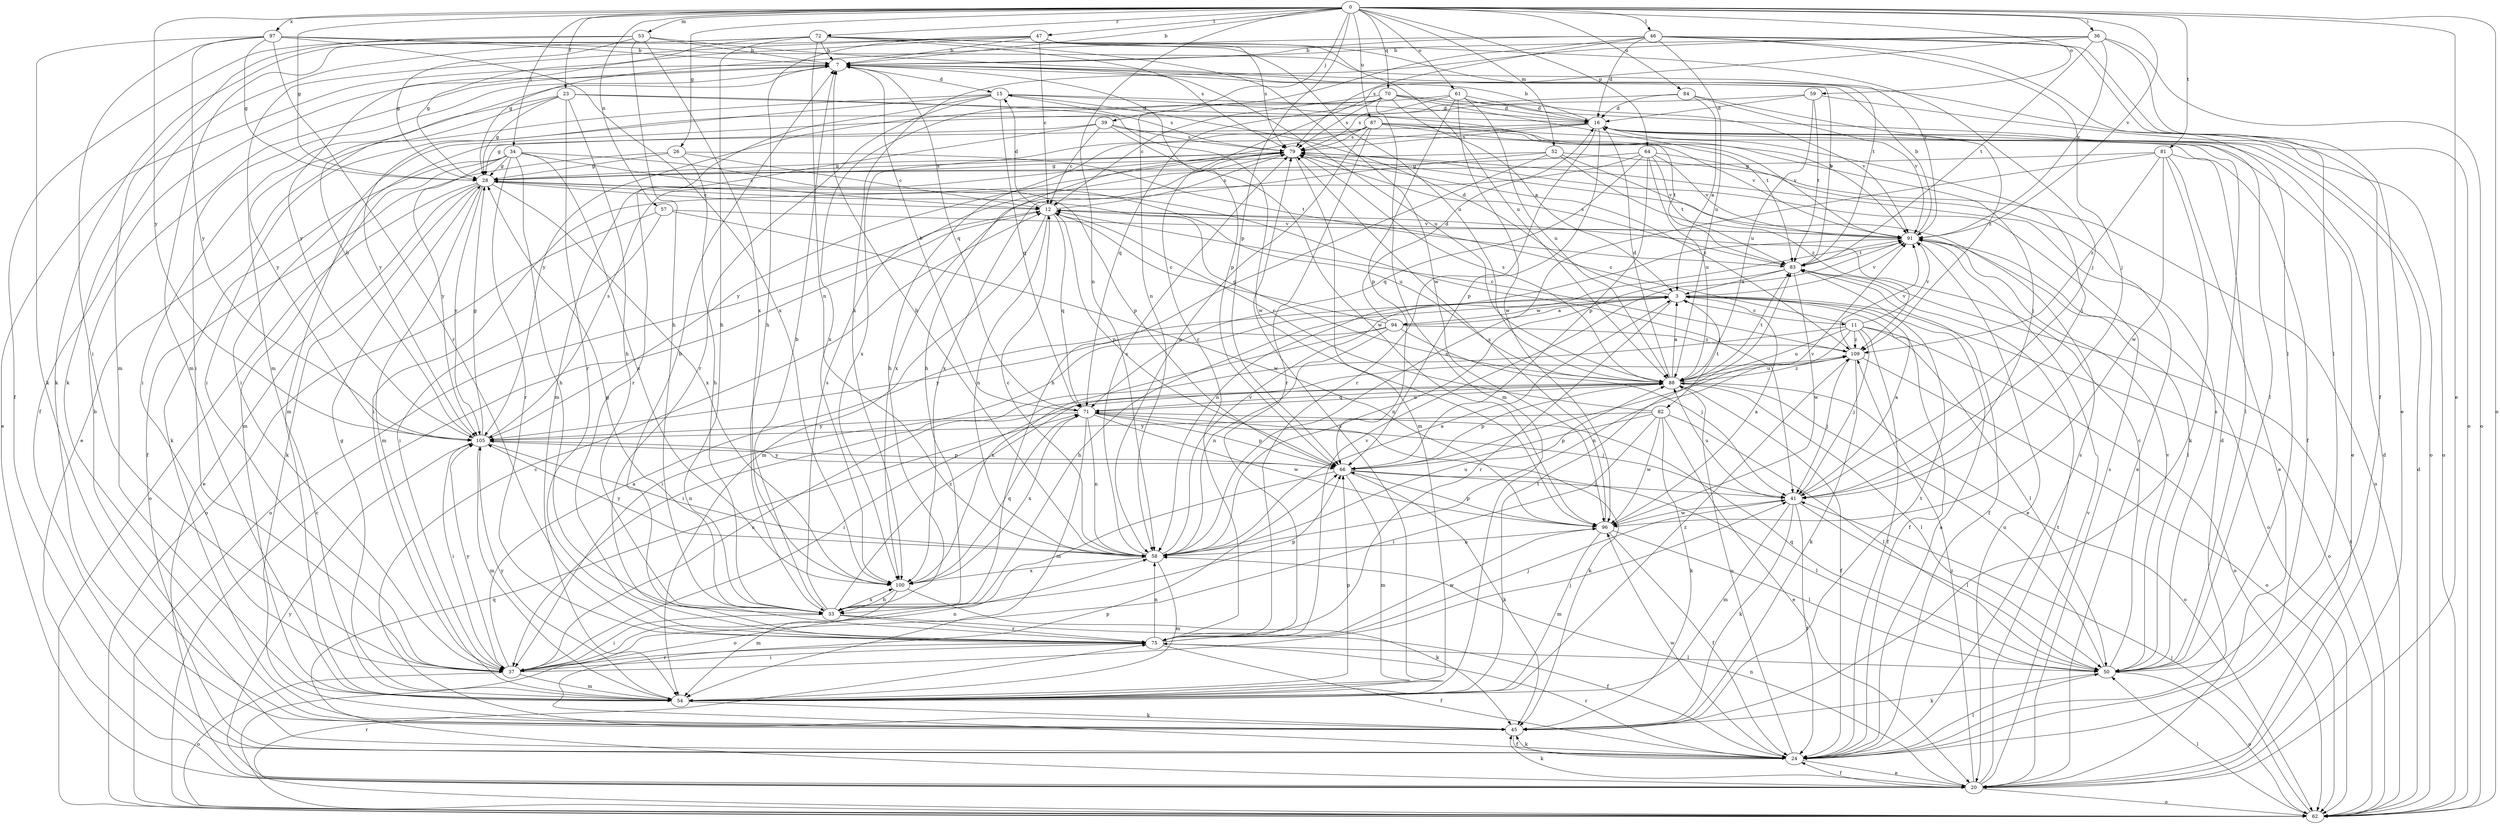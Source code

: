 strict digraph  {
0;
3;
7;
11;
12;
15;
16;
20;
23;
24;
26;
28;
33;
34;
36;
37;
39;
41;
45;
46;
47;
50;
52;
53;
54;
57;
58;
59;
61;
62;
64;
66;
70;
71;
72;
75;
79;
81;
82;
83;
84;
87;
88;
91;
94;
96;
97;
100;
105;
109;
0 -> 7  [label=b];
0 -> 20  [label=e];
0 -> 23  [label=f];
0 -> 26  [label=g];
0 -> 28  [label=g];
0 -> 34  [label=i];
0 -> 36  [label=i];
0 -> 39  [label=j];
0 -> 46  [label=l];
0 -> 47  [label=l];
0 -> 52  [label=m];
0 -> 53  [label=m];
0 -> 57  [label=n];
0 -> 58  [label=n];
0 -> 59  [label=o];
0 -> 61  [label=o];
0 -> 62  [label=o];
0 -> 64  [label=p];
0 -> 66  [label=p];
0 -> 70  [label=q];
0 -> 72  [label=r];
0 -> 81  [label=t];
0 -> 84  [label=u];
0 -> 87  [label=u];
0 -> 91  [label=v];
0 -> 97  [label=x];
0 -> 105  [label=y];
3 -> 11  [label=c];
3 -> 15  [label=d];
3 -> 24  [label=f];
3 -> 33  [label=h];
3 -> 37  [label=i];
3 -> 62  [label=o];
3 -> 75  [label=r];
3 -> 82  [label=t];
3 -> 91  [label=v];
3 -> 94  [label=w];
7 -> 15  [label=d];
7 -> 20  [label=e];
7 -> 24  [label=f];
7 -> 37  [label=i];
7 -> 66  [label=p];
7 -> 71  [label=q];
7 -> 88  [label=u];
11 -> 12  [label=c];
11 -> 24  [label=f];
11 -> 37  [label=i];
11 -> 41  [label=j];
11 -> 50  [label=l];
11 -> 58  [label=n];
11 -> 62  [label=o];
11 -> 88  [label=u];
11 -> 91  [label=v];
11 -> 109  [label=z];
12 -> 15  [label=d];
12 -> 54  [label=m];
12 -> 58  [label=n];
12 -> 62  [label=o];
12 -> 66  [label=p];
12 -> 71  [label=q];
12 -> 79  [label=s];
12 -> 91  [label=v];
15 -> 16  [label=d];
15 -> 20  [label=e];
15 -> 54  [label=m];
15 -> 71  [label=q];
15 -> 75  [label=r];
15 -> 79  [label=s];
15 -> 91  [label=v];
15 -> 105  [label=y];
16 -> 7  [label=b];
16 -> 20  [label=e];
16 -> 28  [label=g];
16 -> 33  [label=h];
16 -> 41  [label=j];
16 -> 50  [label=l];
16 -> 66  [label=p];
16 -> 75  [label=r];
16 -> 79  [label=s];
20 -> 16  [label=d];
20 -> 24  [label=f];
20 -> 45  [label=k];
20 -> 58  [label=n];
20 -> 62  [label=o];
20 -> 71  [label=q];
20 -> 79  [label=s];
20 -> 83  [label=t];
20 -> 91  [label=v];
20 -> 105  [label=y];
20 -> 109  [label=z];
23 -> 16  [label=d];
23 -> 28  [label=g];
23 -> 33  [label=h];
23 -> 37  [label=i];
23 -> 75  [label=r];
23 -> 96  [label=w];
23 -> 105  [label=y];
24 -> 3  [label=a];
24 -> 7  [label=b];
24 -> 16  [label=d];
24 -> 20  [label=e];
24 -> 45  [label=k];
24 -> 50  [label=l];
24 -> 66  [label=p];
24 -> 75  [label=r];
24 -> 79  [label=s];
24 -> 88  [label=u];
24 -> 96  [label=w];
26 -> 12  [label=c];
26 -> 24  [label=f];
26 -> 28  [label=g];
26 -> 33  [label=h];
26 -> 83  [label=t];
28 -> 12  [label=c];
28 -> 20  [label=e];
28 -> 41  [label=j];
28 -> 45  [label=k];
28 -> 54  [label=m];
28 -> 62  [label=o];
28 -> 79  [label=s];
28 -> 88  [label=u];
28 -> 100  [label=x];
28 -> 105  [label=y];
33 -> 7  [label=b];
33 -> 24  [label=f];
33 -> 28  [label=g];
33 -> 37  [label=i];
33 -> 66  [label=p];
33 -> 75  [label=r];
33 -> 79  [label=s];
33 -> 100  [label=x];
33 -> 109  [label=z];
34 -> 12  [label=c];
34 -> 28  [label=g];
34 -> 33  [label=h];
34 -> 45  [label=k];
34 -> 54  [label=m];
34 -> 66  [label=p];
34 -> 75  [label=r];
34 -> 100  [label=x];
34 -> 105  [label=y];
36 -> 7  [label=b];
36 -> 20  [label=e];
36 -> 62  [label=o];
36 -> 75  [label=r];
36 -> 83  [label=t];
36 -> 91  [label=v];
36 -> 100  [label=x];
37 -> 3  [label=a];
37 -> 41  [label=j];
37 -> 54  [label=m];
37 -> 58  [label=n];
37 -> 62  [label=o];
37 -> 75  [label=r];
37 -> 88  [label=u];
37 -> 105  [label=y];
39 -> 12  [label=c];
39 -> 54  [label=m];
39 -> 75  [label=r];
39 -> 79  [label=s];
39 -> 91  [label=v];
39 -> 96  [label=w];
41 -> 3  [label=a];
41 -> 24  [label=f];
41 -> 45  [label=k];
41 -> 50  [label=l];
41 -> 54  [label=m];
41 -> 88  [label=u];
41 -> 96  [label=w];
45 -> 12  [label=c];
45 -> 24  [label=f];
45 -> 83  [label=t];
46 -> 7  [label=b];
46 -> 16  [label=d];
46 -> 24  [label=f];
46 -> 28  [label=g];
46 -> 41  [label=j];
46 -> 50  [label=l];
46 -> 58  [label=n];
46 -> 62  [label=o];
46 -> 79  [label=s];
46 -> 88  [label=u];
47 -> 7  [label=b];
47 -> 12  [label=c];
47 -> 33  [label=h];
47 -> 41  [label=j];
47 -> 45  [label=k];
47 -> 54  [label=m];
47 -> 79  [label=s];
47 -> 88  [label=u];
47 -> 105  [label=y];
50 -> 12  [label=c];
50 -> 45  [label=k];
50 -> 62  [label=o];
50 -> 71  [label=q];
50 -> 79  [label=s];
50 -> 88  [label=u];
50 -> 91  [label=v];
52 -> 28  [label=g];
52 -> 33  [label=h];
52 -> 62  [label=o];
52 -> 91  [label=v];
52 -> 100  [label=x];
52 -> 109  [label=z];
53 -> 7  [label=b];
53 -> 24  [label=f];
53 -> 28  [label=g];
53 -> 33  [label=h];
53 -> 54  [label=m];
53 -> 83  [label=t];
53 -> 100  [label=x];
54 -> 28  [label=g];
54 -> 45  [label=k];
54 -> 66  [label=p];
54 -> 79  [label=s];
54 -> 83  [label=t];
54 -> 105  [label=y];
54 -> 109  [label=z];
57 -> 37  [label=i];
57 -> 62  [label=o];
57 -> 91  [label=v];
57 -> 96  [label=w];
58 -> 3  [label=a];
58 -> 7  [label=b];
58 -> 12  [label=c];
58 -> 54  [label=m];
58 -> 79  [label=s];
58 -> 88  [label=u];
58 -> 91  [label=v];
58 -> 100  [label=x];
58 -> 105  [label=y];
59 -> 16  [label=d];
59 -> 37  [label=i];
59 -> 62  [label=o];
59 -> 83  [label=t];
59 -> 88  [label=u];
61 -> 16  [label=d];
61 -> 66  [label=p];
61 -> 79  [label=s];
61 -> 88  [label=u];
61 -> 91  [label=v];
61 -> 96  [label=w];
61 -> 105  [label=y];
62 -> 12  [label=c];
62 -> 16  [label=d];
62 -> 41  [label=j];
62 -> 50  [label=l];
62 -> 75  [label=r];
62 -> 83  [label=t];
64 -> 20  [label=e];
64 -> 28  [label=g];
64 -> 37  [label=i];
64 -> 66  [label=p];
64 -> 71  [label=q];
64 -> 83  [label=t];
64 -> 88  [label=u];
64 -> 91  [label=v];
66 -> 41  [label=j];
66 -> 45  [label=k];
66 -> 50  [label=l];
66 -> 54  [label=m];
66 -> 62  [label=o];
66 -> 91  [label=v];
66 -> 105  [label=y];
70 -> 3  [label=a];
70 -> 12  [label=c];
70 -> 16  [label=d];
70 -> 54  [label=m];
70 -> 62  [label=o];
70 -> 71  [label=q];
70 -> 79  [label=s];
70 -> 83  [label=t];
70 -> 100  [label=x];
71 -> 7  [label=b];
71 -> 41  [label=j];
71 -> 45  [label=k];
71 -> 54  [label=m];
71 -> 58  [label=n];
71 -> 66  [label=p];
71 -> 88  [label=u];
71 -> 96  [label=w];
71 -> 100  [label=x];
71 -> 105  [label=y];
72 -> 7  [label=b];
72 -> 28  [label=g];
72 -> 33  [label=h];
72 -> 45  [label=k];
72 -> 54  [label=m];
72 -> 58  [label=n];
72 -> 79  [label=s];
72 -> 88  [label=u];
72 -> 91  [label=v];
72 -> 96  [label=w];
75 -> 7  [label=b];
75 -> 24  [label=f];
75 -> 37  [label=i];
75 -> 41  [label=j];
75 -> 50  [label=l];
75 -> 58  [label=n];
75 -> 91  [label=v];
75 -> 96  [label=w];
79 -> 28  [label=g];
79 -> 54  [label=m];
79 -> 100  [label=x];
79 -> 105  [label=y];
79 -> 109  [label=z];
81 -> 20  [label=e];
81 -> 28  [label=g];
81 -> 45  [label=k];
81 -> 50  [label=l];
81 -> 58  [label=n];
81 -> 96  [label=w];
81 -> 109  [label=z];
82 -> 12  [label=c];
82 -> 20  [label=e];
82 -> 37  [label=i];
82 -> 45  [label=k];
82 -> 50  [label=l];
82 -> 66  [label=p];
82 -> 96  [label=w];
82 -> 105  [label=y];
83 -> 3  [label=a];
83 -> 7  [label=b];
83 -> 24  [label=f];
83 -> 58  [label=n];
83 -> 79  [label=s];
83 -> 96  [label=w];
84 -> 3  [label=a];
84 -> 16  [label=d];
84 -> 37  [label=i];
84 -> 91  [label=v];
84 -> 109  [label=z];
87 -> 24  [label=f];
87 -> 33  [label=h];
87 -> 41  [label=j];
87 -> 58  [label=n];
87 -> 75  [label=r];
87 -> 79  [label=s];
87 -> 83  [label=t];
87 -> 91  [label=v];
87 -> 100  [label=x];
88 -> 3  [label=a];
88 -> 16  [label=d];
88 -> 24  [label=f];
88 -> 28  [label=g];
88 -> 37  [label=i];
88 -> 50  [label=l];
88 -> 62  [label=o];
88 -> 66  [label=p];
88 -> 71  [label=q];
88 -> 79  [label=s];
88 -> 83  [label=t];
88 -> 109  [label=z];
91 -> 7  [label=b];
91 -> 20  [label=e];
91 -> 50  [label=l];
91 -> 58  [label=n];
91 -> 62  [label=o];
91 -> 83  [label=t];
94 -> 3  [label=a];
94 -> 12  [label=c];
94 -> 16  [label=d];
94 -> 41  [label=j];
94 -> 58  [label=n];
94 -> 100  [label=x];
94 -> 105  [label=y];
94 -> 109  [label=z];
96 -> 3  [label=a];
96 -> 24  [label=f];
96 -> 50  [label=l];
96 -> 54  [label=m];
96 -> 58  [label=n];
96 -> 66  [label=p];
96 -> 79  [label=s];
97 -> 7  [label=b];
97 -> 28  [label=g];
97 -> 37  [label=i];
97 -> 45  [label=k];
97 -> 50  [label=l];
97 -> 75  [label=r];
97 -> 100  [label=x];
97 -> 105  [label=y];
100 -> 33  [label=h];
100 -> 45  [label=k];
100 -> 54  [label=m];
100 -> 71  [label=q];
105 -> 7  [label=b];
105 -> 28  [label=g];
105 -> 37  [label=i];
105 -> 54  [label=m];
105 -> 58  [label=n];
105 -> 66  [label=p];
105 -> 79  [label=s];
109 -> 12  [label=c];
109 -> 41  [label=j];
109 -> 45  [label=k];
109 -> 62  [label=o];
109 -> 88  [label=u];
109 -> 91  [label=v];
}
